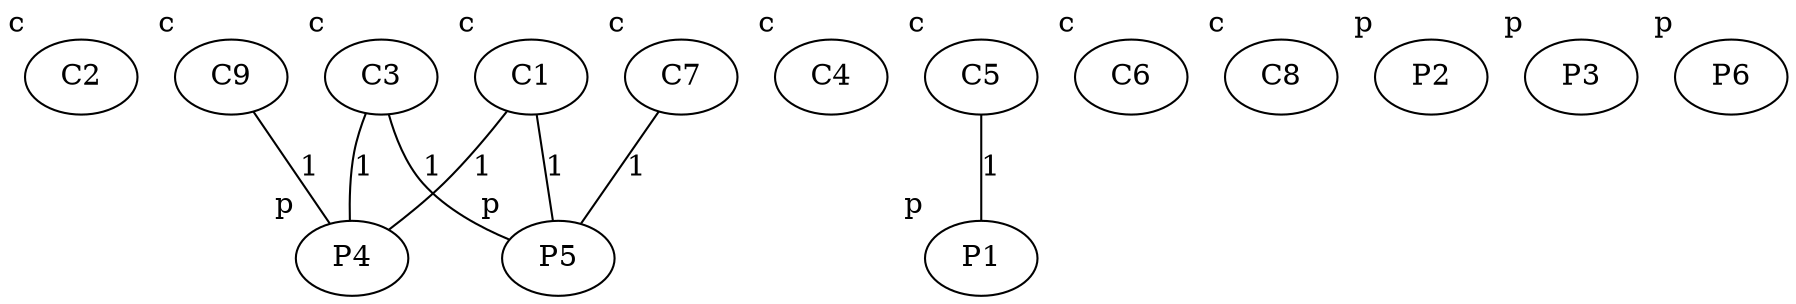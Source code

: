 graph "Grafo recomendacoes" {
	node [tipo=p,
		xlabel=p
	];
	edge [label=0,
		weight=0
	];
	C2	 [tipo=c,
		xlabel=c];
	C3	 [tipo=c,
		xlabel=c];
	C3 -- P4	 [label=1,
		weight=1];
	C3 -- P5	 [label=1,
		weight=1];
	C4	 [tipo=c,
		xlabel=c];
	C5	 [tipo=c,
		xlabel=c];
	C5 -- P1	 [label=1,
		weight=1];
	C6	 [tipo=c,
		xlabel=c];
	C7	 [tipo=c,
		xlabel=c];
	C7 -- P5	 [label=1,
		weight=1];
	C8	 [tipo=c,
		xlabel=c];
	C9	 [tipo=c,
		xlabel=c];
	C9 -- P4	 [label=1,
		weight=1];
	C1	 [tipo=c,
		xlabel=c];
	C1 -- P4	 [label=1,
		weight=1];
	C1 -- P5	 [label=1,
		weight=1];
	P2;
	P3;
	P6;
}
